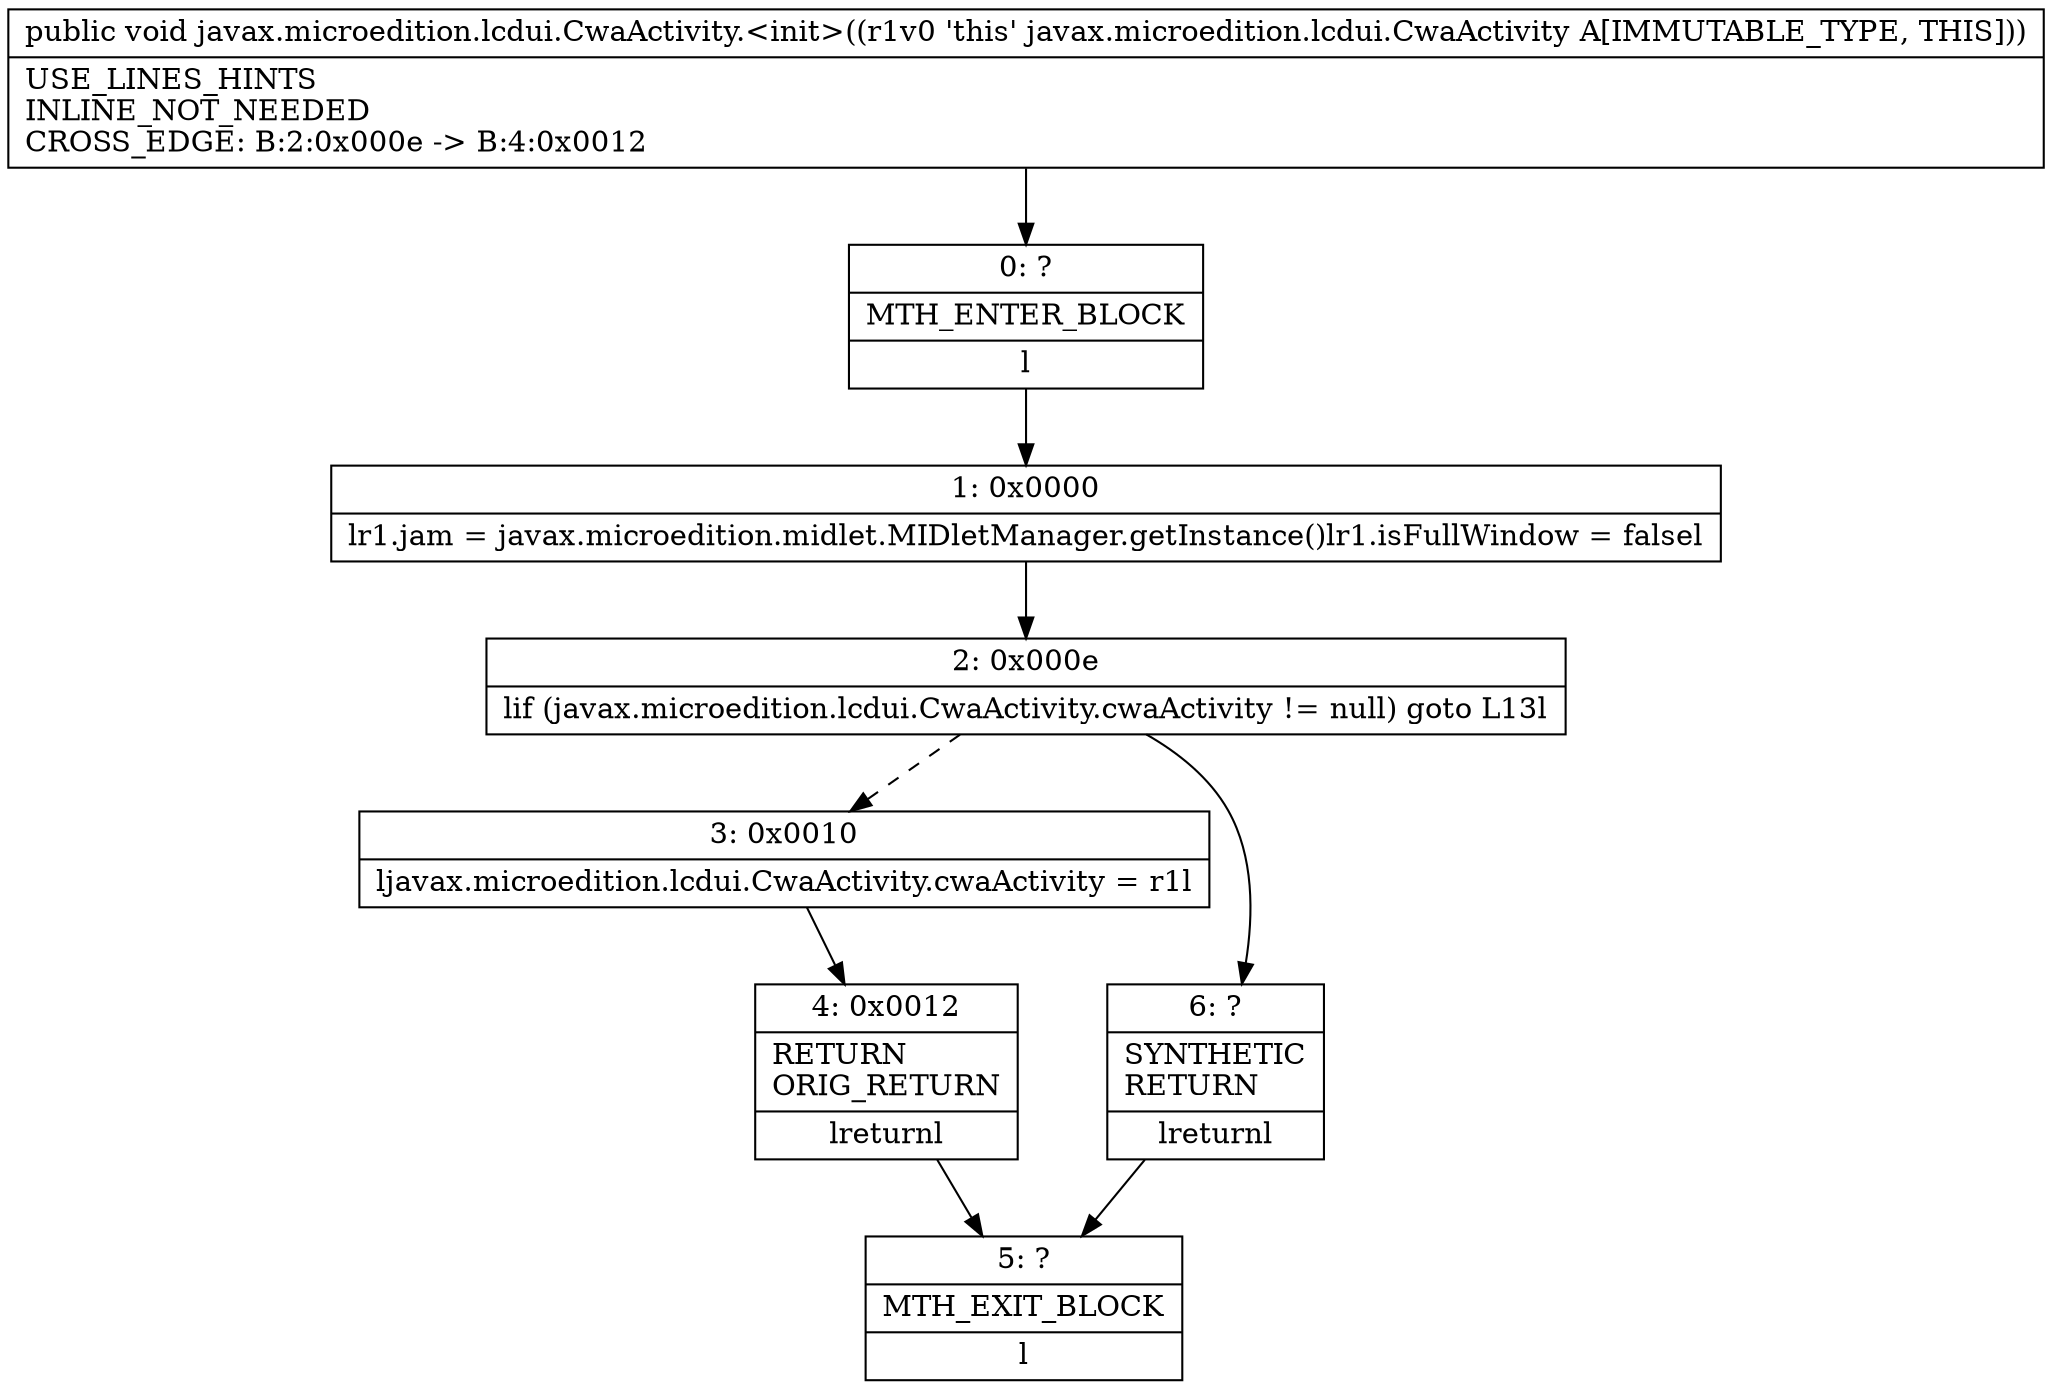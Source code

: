 digraph "CFG forjavax.microedition.lcdui.CwaActivity.\<init\>()V" {
Node_0 [shape=record,label="{0\:\ ?|MTH_ENTER_BLOCK\l|l}"];
Node_1 [shape=record,label="{1\:\ 0x0000|lr1.jam = javax.microedition.midlet.MIDletManager.getInstance()lr1.isFullWindow = falsel}"];
Node_2 [shape=record,label="{2\:\ 0x000e|lif (javax.microedition.lcdui.CwaActivity.cwaActivity != null) goto L13l}"];
Node_3 [shape=record,label="{3\:\ 0x0010|ljavax.microedition.lcdui.CwaActivity.cwaActivity = r1l}"];
Node_4 [shape=record,label="{4\:\ 0x0012|RETURN\lORIG_RETURN\l|lreturnl}"];
Node_5 [shape=record,label="{5\:\ ?|MTH_EXIT_BLOCK\l|l}"];
Node_6 [shape=record,label="{6\:\ ?|SYNTHETIC\lRETURN\l|lreturnl}"];
MethodNode[shape=record,label="{public void javax.microedition.lcdui.CwaActivity.\<init\>((r1v0 'this' javax.microedition.lcdui.CwaActivity A[IMMUTABLE_TYPE, THIS]))  | USE_LINES_HINTS\lINLINE_NOT_NEEDED\lCROSS_EDGE: B:2:0x000e \-\> B:4:0x0012\l}"];
MethodNode -> Node_0;
Node_0 -> Node_1;
Node_1 -> Node_2;
Node_2 -> Node_3[style=dashed];
Node_2 -> Node_6;
Node_3 -> Node_4;
Node_4 -> Node_5;
Node_6 -> Node_5;
}

